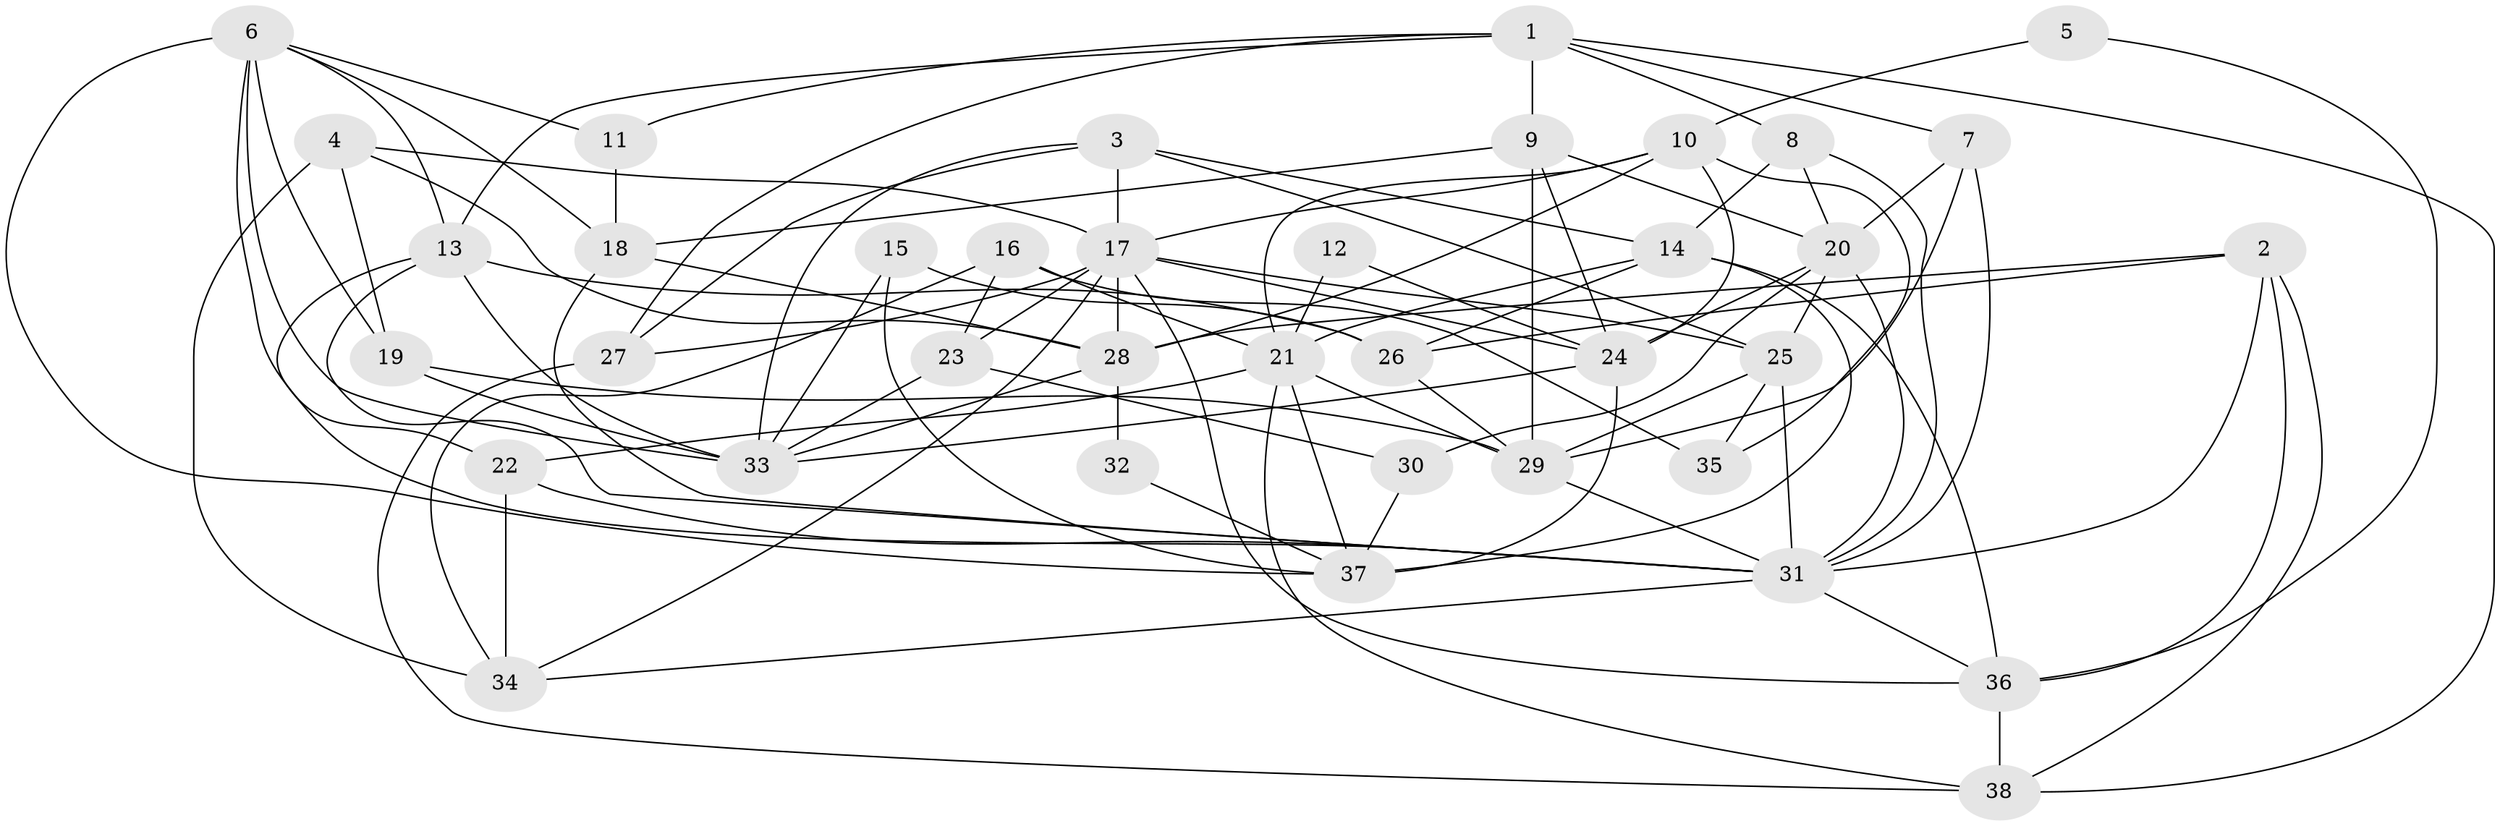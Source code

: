 // original degree distribution, {3: 0.2236842105263158, 5: 0.25, 4: 0.2894736842105263, 2: 0.13157894736842105, 6: 0.07894736842105263, 7: 0.02631578947368421}
// Generated by graph-tools (version 1.1) at 2025/50/03/09/25 03:50:12]
// undirected, 38 vertices, 101 edges
graph export_dot {
graph [start="1"]
  node [color=gray90,style=filled];
  1;
  2;
  3;
  4;
  5;
  6;
  7;
  8;
  9;
  10;
  11;
  12;
  13;
  14;
  15;
  16;
  17;
  18;
  19;
  20;
  21;
  22;
  23;
  24;
  25;
  26;
  27;
  28;
  29;
  30;
  31;
  32;
  33;
  34;
  35;
  36;
  37;
  38;
  1 -- 7 [weight=1.0];
  1 -- 8 [weight=1.0];
  1 -- 9 [weight=1.0];
  1 -- 11 [weight=1.0];
  1 -- 13 [weight=1.0];
  1 -- 27 [weight=1.0];
  1 -- 38 [weight=1.0];
  2 -- 26 [weight=1.0];
  2 -- 28 [weight=1.0];
  2 -- 31 [weight=1.0];
  2 -- 36 [weight=1.0];
  2 -- 38 [weight=1.0];
  3 -- 14 [weight=1.0];
  3 -- 17 [weight=1.0];
  3 -- 25 [weight=1.0];
  3 -- 27 [weight=1.0];
  3 -- 33 [weight=1.0];
  4 -- 17 [weight=1.0];
  4 -- 19 [weight=1.0];
  4 -- 28 [weight=1.0];
  4 -- 34 [weight=1.0];
  5 -- 10 [weight=1.0];
  5 -- 36 [weight=1.0];
  6 -- 11 [weight=1.0];
  6 -- 13 [weight=1.0];
  6 -- 18 [weight=1.0];
  6 -- 19 [weight=1.0];
  6 -- 31 [weight=1.0];
  6 -- 33 [weight=1.0];
  6 -- 37 [weight=1.0];
  7 -- 20 [weight=1.0];
  7 -- 29 [weight=1.0];
  7 -- 31 [weight=1.0];
  8 -- 14 [weight=2.0];
  8 -- 20 [weight=1.0];
  8 -- 31 [weight=1.0];
  9 -- 18 [weight=1.0];
  9 -- 20 [weight=1.0];
  9 -- 24 [weight=1.0];
  9 -- 29 [weight=1.0];
  10 -- 17 [weight=1.0];
  10 -- 21 [weight=1.0];
  10 -- 24 [weight=2.0];
  10 -- 28 [weight=1.0];
  10 -- 35 [weight=1.0];
  11 -- 18 [weight=1.0];
  12 -- 21 [weight=1.0];
  12 -- 24 [weight=1.0];
  13 -- 22 [weight=1.0];
  13 -- 26 [weight=2.0];
  13 -- 31 [weight=1.0];
  13 -- 33 [weight=1.0];
  14 -- 21 [weight=1.0];
  14 -- 26 [weight=1.0];
  14 -- 36 [weight=1.0];
  14 -- 37 [weight=1.0];
  15 -- 26 [weight=1.0];
  15 -- 33 [weight=1.0];
  15 -- 37 [weight=1.0];
  16 -- 21 [weight=1.0];
  16 -- 23 [weight=1.0];
  16 -- 34 [weight=1.0];
  16 -- 35 [weight=1.0];
  17 -- 23 [weight=2.0];
  17 -- 24 [weight=1.0];
  17 -- 25 [weight=1.0];
  17 -- 27 [weight=1.0];
  17 -- 28 [weight=1.0];
  17 -- 34 [weight=1.0];
  17 -- 36 [weight=1.0];
  18 -- 28 [weight=1.0];
  18 -- 31 [weight=1.0];
  19 -- 29 [weight=1.0];
  19 -- 33 [weight=1.0];
  20 -- 24 [weight=1.0];
  20 -- 25 [weight=1.0];
  20 -- 30 [weight=1.0];
  20 -- 31 [weight=1.0];
  21 -- 22 [weight=1.0];
  21 -- 29 [weight=1.0];
  21 -- 37 [weight=1.0];
  21 -- 38 [weight=1.0];
  22 -- 31 [weight=1.0];
  22 -- 34 [weight=1.0];
  23 -- 30 [weight=1.0];
  23 -- 33 [weight=1.0];
  24 -- 33 [weight=1.0];
  24 -- 37 [weight=1.0];
  25 -- 29 [weight=1.0];
  25 -- 31 [weight=1.0];
  25 -- 35 [weight=1.0];
  26 -- 29 [weight=1.0];
  27 -- 38 [weight=1.0];
  28 -- 32 [weight=1.0];
  28 -- 33 [weight=1.0];
  29 -- 31 [weight=1.0];
  30 -- 37 [weight=1.0];
  31 -- 34 [weight=1.0];
  31 -- 36 [weight=2.0];
  32 -- 37 [weight=1.0];
  36 -- 38 [weight=2.0];
}
